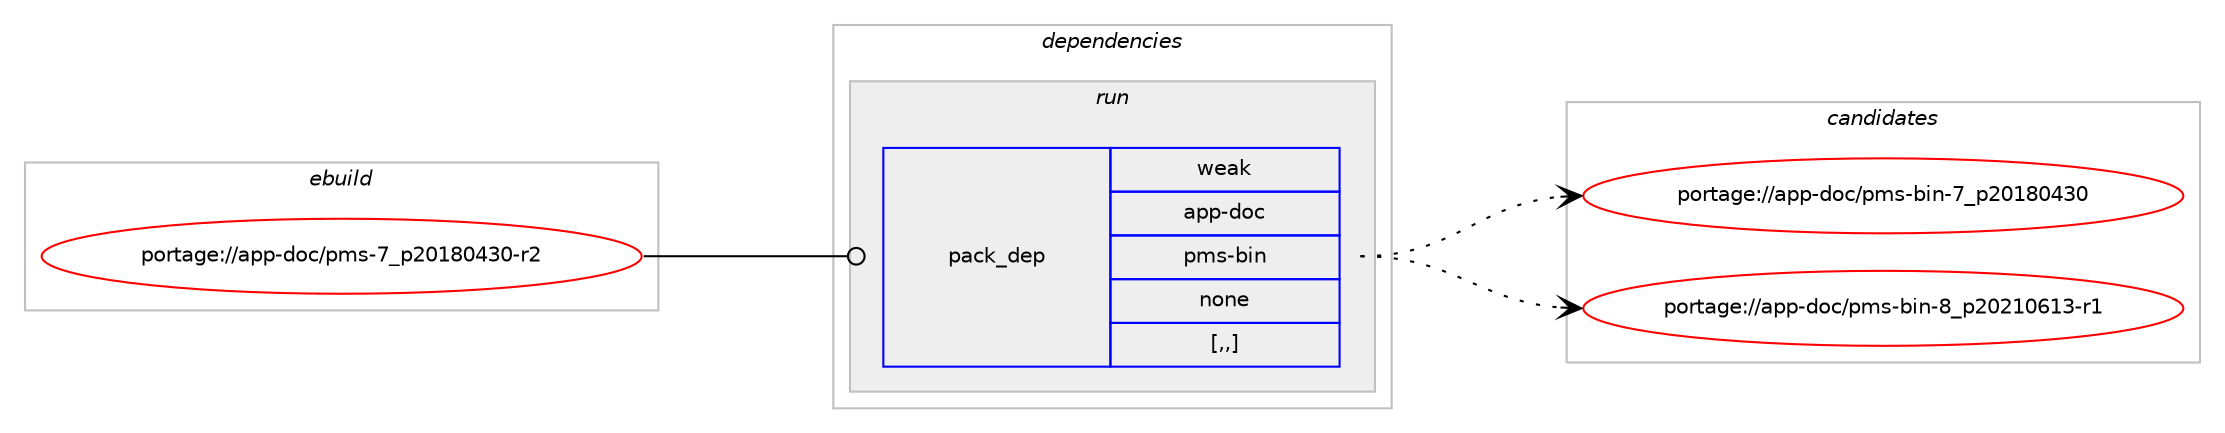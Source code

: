 digraph prolog {

# *************
# Graph options
# *************

newrank=true;
concentrate=true;
compound=true;
graph [rankdir=LR,fontname=Helvetica,fontsize=10,ranksep=1.5];#, ranksep=2.5, nodesep=0.2];
edge  [arrowhead=vee];
node  [fontname=Helvetica,fontsize=10];

# **********
# The ebuild
# **********

subgraph cluster_leftcol {
color=gray;
rank=same;
label=<<i>ebuild</i>>;
id [label="portage://app-doc/pms-7_p20180430-r2", color=red, width=4, href="../app-doc/pms-7_p20180430-r2.svg"];
}

# ****************
# The dependencies
# ****************

subgraph cluster_midcol {
color=gray;
label=<<i>dependencies</i>>;
subgraph cluster_compile {
fillcolor="#eeeeee";
style=filled;
label=<<i>compile</i>>;
}
subgraph cluster_compileandrun {
fillcolor="#eeeeee";
style=filled;
label=<<i>compile and run</i>>;
}
subgraph cluster_run {
fillcolor="#eeeeee";
style=filled;
label=<<i>run</i>>;
subgraph pack10990 {
dependency14862 [label=<<TABLE BORDER="0" CELLBORDER="1" CELLSPACING="0" CELLPADDING="4" WIDTH="220"><TR><TD ROWSPAN="6" CELLPADDING="30">pack_dep</TD></TR><TR><TD WIDTH="110">weak</TD></TR><TR><TD>app-doc</TD></TR><TR><TD>pms-bin</TD></TR><TR><TD>none</TD></TR><TR><TD>[,,]</TD></TR></TABLE>>, shape=none, color=blue];
}
id:e -> dependency14862:w [weight=20,style="solid",arrowhead="odot"];
}
}

# **************
# The candidates
# **************

subgraph cluster_choices {
rank=same;
color=gray;
label=<<i>candidates</i>>;

subgraph choice10990 {
color=black;
nodesep=1;
choice9711211245100111994711210911545981051104555951125048495648525148 [label="portage://app-doc/pms-bin-7_p20180430", color=red, width=4,href="../app-doc/pms-bin-7_p20180430.svg"];
choice97112112451001119947112109115459810511045569511250485049485449514511449 [label="portage://app-doc/pms-bin-8_p20210613-r1", color=red, width=4,href="../app-doc/pms-bin-8_p20210613-r1.svg"];
dependency14862:e -> choice9711211245100111994711210911545981051104555951125048495648525148:w [style=dotted,weight="100"];
dependency14862:e -> choice97112112451001119947112109115459810511045569511250485049485449514511449:w [style=dotted,weight="100"];
}
}

}
